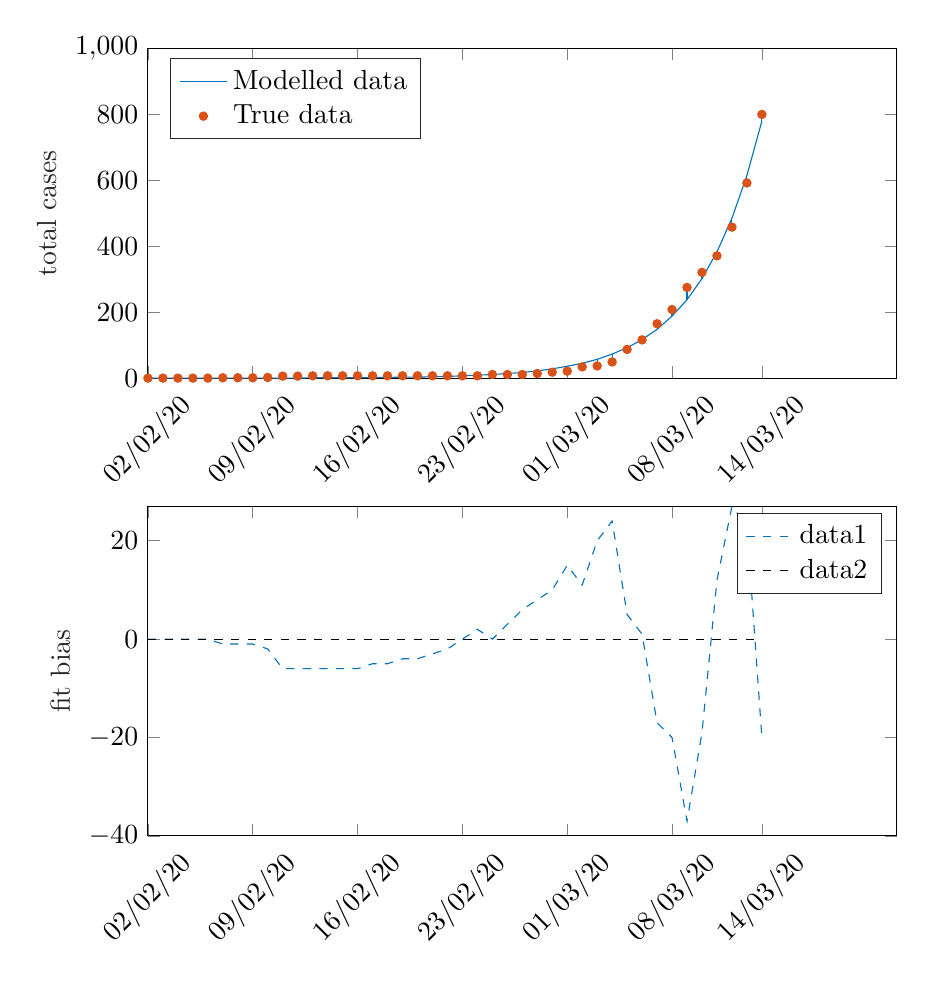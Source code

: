 % This file was created by matlab2tikz.
%
\definecolor{mycolor1}{rgb}{0.0,0.447,0.741}%
\definecolor{mycolor2}{rgb}{0.85,0.325,0.098}%
%
\begin{tikzpicture}

\begin{axis}[%
width=9.509cm,
height=4.186cm,
at={(0cm,5.814cm)},
scale only axis,
xmin=0,
xmax=50,
xtick={0,7,14,21,28,35,41},
xticklabels={{02/02/20},{09/02/20},{16/02/20},{23/02/20},{01/03/20},{08/03/20},{14/03/20}},
xticklabel style={rotate=45},
ymin=0,
ymax=1000,
ylabel style={font=\color{white!15!black}},
ylabel={total cases},
axis background/.style={fill=white},
legend style={at={(0.03,0.97)}, anchor=north west, legend cell align=left, align=left, draw=white!15!black}
]
\addplot [color=mycolor1]
  table[row sep=crcr]{%
0	0\\
10	0\\
11	1\\
14	1\\
15	2\\
16	2\\
17	3\\
18	3\\
20	5\\
23	11\\
25	17\\
26	22\\
27	28\\
28	36\\
29	45\\
30	57\\
31	73\\
32	92\\
33	117\\
34	148\\
35	188\\
36	238\\
37	302\\
38	383\\
39	485\\
40	615\\
41	780\\
};
\addlegendentry{Modelled data}

\addplot[only marks, mark=*, mark options={}, mark size=1.5pt, color=mycolor2, fill=mycolor2] table[row sep=crcr]{%
x	y\\
0	0\\
1	0\\
2	0\\
3	0\\
4	0\\
5	1\\
6	1\\
7	1\\
8	2\\
9	6\\
10	6\\
11	7\\
12	7\\
13	7\\
14	7\\
15	7\\
16	7\\
17	7\\
18	7\\
19	7\\
20	7\\
21	7\\
22	7\\
23	11\\
24	11\\
25	11\\
26	14\\
27	18\\
28	21\\
29	34\\
30	37\\
31	49\\
32	87\\
33	116\\
34	165\\
35	208\\
36	275\\
37	321\\
38	371\\
39	458\\
40	592\\
41	800\\
};
\addlegendentry{True data}

\addplot [color=mycolor1, forget plot]
  table[row sep=crcr]{%
0	0\\
0	0\\
};
\addplot [color=mycolor1, forget plot]
  table[row sep=crcr]{%
1	0\\
1	0\\
};
\addplot [color=mycolor1, forget plot]
  table[row sep=crcr]{%
2	0\\
2	0\\
};
\addplot [color=mycolor1, forget plot]
  table[row sep=crcr]{%
3	0\\
3	0\\
};
\addplot [color=mycolor1, forget plot]
  table[row sep=crcr]{%
4	0\\
4	0\\
};
\addplot [color=mycolor1, forget plot]
  table[row sep=crcr]{%
5	1\\
5	0\\
};
\addplot [color=mycolor1, forget plot]
  table[row sep=crcr]{%
6	1\\
6	0\\
};
\addplot [color=mycolor1, forget plot]
  table[row sep=crcr]{%
7	1\\
7	0\\
};
\addplot [color=mycolor1, forget plot]
  table[row sep=crcr]{%
8	2\\
8	0\\
};
\addplot [color=mycolor1, forget plot]
  table[row sep=crcr]{%
9	6\\
9	0\\
};
\addplot [color=mycolor1, forget plot]
  table[row sep=crcr]{%
10	6\\
10	0\\
};
\addplot [color=mycolor1, forget plot]
  table[row sep=crcr]{%
11	7\\
11	1\\
};
\addplot [color=mycolor1, forget plot]
  table[row sep=crcr]{%
12	7\\
12	1\\
};
\addplot [color=mycolor1, forget plot]
  table[row sep=crcr]{%
13	7\\
13	1\\
};
\addplot [color=mycolor1, forget plot]
  table[row sep=crcr]{%
14	7\\
14	1\\
};
\addplot [color=mycolor1, forget plot]
  table[row sep=crcr]{%
15	7\\
15	2\\
};
\addplot [color=mycolor1, forget plot]
  table[row sep=crcr]{%
16	7\\
16	2\\
};
\addplot [color=mycolor1, forget plot]
  table[row sep=crcr]{%
17	7\\
17	3\\
};
\addplot [color=mycolor1, forget plot]
  table[row sep=crcr]{%
18	7\\
18	3\\
};
\addplot [color=mycolor1, forget plot]
  table[row sep=crcr]{%
19	7\\
19	4\\
};
\addplot [color=mycolor1, forget plot]
  table[row sep=crcr]{%
20	7\\
20	5\\
};
\addplot [color=mycolor1, forget plot]
  table[row sep=crcr]{%
21	7\\
21	7\\
};
\addplot [color=mycolor1, forget plot]
  table[row sep=crcr]{%
22	7\\
22	9\\
};
\addplot [color=mycolor1, forget plot]
  table[row sep=crcr]{%
23	11\\
23	11\\
};
\addplot [color=mycolor1, forget plot]
  table[row sep=crcr]{%
24	11\\
24	14\\
};
\addplot [color=mycolor1, forget plot]
  table[row sep=crcr]{%
25	11\\
25	17\\
};
\addplot [color=mycolor1, forget plot]
  table[row sep=crcr]{%
26	14\\
26	22\\
};
\addplot [color=mycolor1, forget plot]
  table[row sep=crcr]{%
27	18\\
27	28\\
};
\addplot [color=mycolor1, forget plot]
  table[row sep=crcr]{%
28	21\\
28	36\\
};
\addplot [color=mycolor1, forget plot]
  table[row sep=crcr]{%
29	34\\
29	45\\
};
\addplot [color=mycolor1, forget plot]
  table[row sep=crcr]{%
30	37\\
30	57\\
};
\addplot [color=mycolor1, forget plot]
  table[row sep=crcr]{%
31	49\\
31	73\\
};
\addplot [color=mycolor1, forget plot]
  table[row sep=crcr]{%
32	87\\
32	92\\
};
\addplot [color=mycolor1, forget plot]
  table[row sep=crcr]{%
33	116\\
33	117\\
};
\addplot [color=mycolor1, forget plot]
  table[row sep=crcr]{%
34	165\\
34	148\\
};
\addplot [color=mycolor1, forget plot]
  table[row sep=crcr]{%
35	208\\
35	188\\
};
\addplot [color=mycolor1, forget plot]
  table[row sep=crcr]{%
36	275\\
36	238\\
};
\addplot [color=mycolor1, forget plot]
  table[row sep=crcr]{%
37	321\\
37	302\\
};
\addplot [color=mycolor1, forget plot]
  table[row sep=crcr]{%
38	371\\
38	383\\
};
\addplot [color=mycolor1, forget plot]
  table[row sep=crcr]{%
39	458\\
39	485\\
};
\addplot [color=mycolor1, forget plot]
  table[row sep=crcr]{%
40	592\\
40	615\\
};
\addplot [color=mycolor1, forget plot]
  table[row sep=crcr]{%
41	800\\
41	780\\
};
\end{axis}

\begin{axis}[%
width=9.509cm,
height=4.186cm,
at={(0cm,0cm)},
scale only axis,
xmin=0,
xmax=50,
xtick={0,7,14,21,28,35,41},
xticklabels={{02/02/20},{09/02/20},{16/02/20},{23/02/20},{01/03/20},{08/03/20},{14/03/20}},
xticklabel style={rotate=45},
ymin=-40,
ymax=27,
ylabel style={font=\color{white!15!black}},
ylabel={fit bias},
axis background/.style={fill=white},
legend style={legend cell align=left, align=left, draw=white!15!black}
]
\addplot [color=mycolor1, dashed]
  table[row sep=crcr]{%
0	0\\
4	0\\
5	-1\\
7	-1\\
8	-2\\
9	-6\\
14	-6\\
15	-5\\
16	-5\\
17	-4\\
18	-4\\
20	-2\\
22	2\\
23	0\\
25	6\\
27	10\\
28	15\\
29	11\\
30	20\\
31	24\\
32	5\\
33	1\\
34	-17\\
35	-20\\
36	-37\\
37	-19\\
38	12\\
39	27\\
40	23\\
41	-20\\
};
\addlegendentry{data1}

\addplot [color=black, dashed]
  table[row sep=crcr]{%
0	0\\
41	0\\
};
\addlegendentry{data2}

\end{axis}
\end{tikzpicture}%